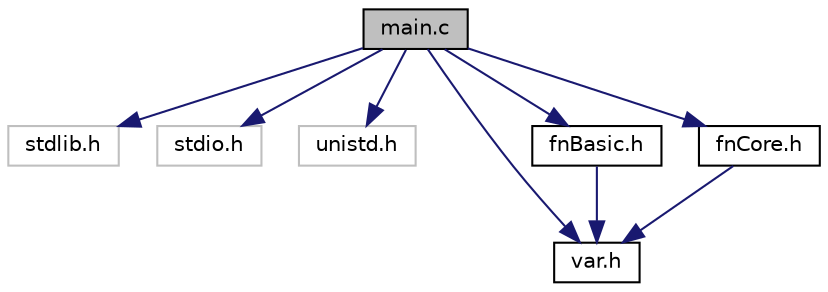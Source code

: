 digraph "main.c"
{
 // LATEX_PDF_SIZE
  edge [fontname="Helvetica",fontsize="10",labelfontname="Helvetica",labelfontsize="10"];
  node [fontname="Helvetica",fontsize="10",shape=record];
  Node1 [label="main.c",height=0.2,width=0.4,color="black", fillcolor="grey75", style="filled", fontcolor="black",tooltip="Main file."];
  Node1 -> Node2 [color="midnightblue",fontsize="10",style="solid",fontname="Helvetica"];
  Node2 [label="stdlib.h",height=0.2,width=0.4,color="grey75", fillcolor="white", style="filled",tooltip=" "];
  Node1 -> Node3 [color="midnightblue",fontsize="10",style="solid",fontname="Helvetica"];
  Node3 [label="stdio.h",height=0.2,width=0.4,color="grey75", fillcolor="white", style="filled",tooltip=" "];
  Node1 -> Node4 [color="midnightblue",fontsize="10",style="solid",fontname="Helvetica"];
  Node4 [label="unistd.h",height=0.2,width=0.4,color="grey75", fillcolor="white", style="filled",tooltip=" "];
  Node1 -> Node5 [color="midnightblue",fontsize="10",style="solid",fontname="Helvetica"];
  Node5 [label="var.h",height=0.2,width=0.4,color="black", fillcolor="white", style="filled",URL="$var_8h.html",tooltip="A file with the variables and classes."];
  Node1 -> Node6 [color="midnightblue",fontsize="10",style="solid",fontname="Helvetica"];
  Node6 [label="fnBasic.h",height=0.2,width=0.4,color="black", fillcolor="white", style="filled",URL="$fnBasic_8h_source.html",tooltip=" "];
  Node6 -> Node5 [color="midnightblue",fontsize="10",style="solid",fontname="Helvetica"];
  Node1 -> Node7 [color="midnightblue",fontsize="10",style="solid",fontname="Helvetica"];
  Node7 [label="fnCore.h",height=0.2,width=0.4,color="black", fillcolor="white", style="filled",URL="$fnCore_8h_source.html",tooltip=" "];
  Node7 -> Node5 [color="midnightblue",fontsize="10",style="solid",fontname="Helvetica"];
}
